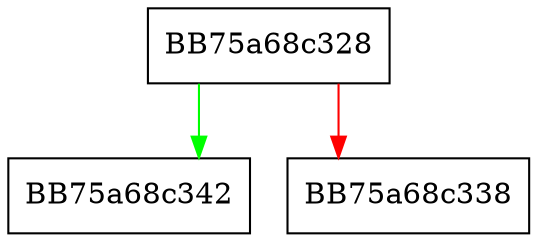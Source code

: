 digraph getThisPtr {
  node [shape="box"];
  graph [splines=ortho];
  BB75a68c328 -> BB75a68c342 [color="green"];
  BB75a68c328 -> BB75a68c338 [color="red"];
}